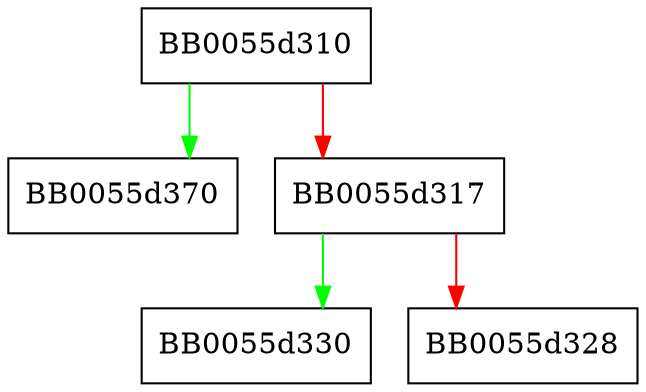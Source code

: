 digraph ossl_cmp_revrepcontent_get_CertId {
  node [shape="box"];
  graph [splines=ortho];
  BB0055d310 -> BB0055d370 [color="green"];
  BB0055d310 -> BB0055d317 [color="red"];
  BB0055d317 -> BB0055d330 [color="green"];
  BB0055d317 -> BB0055d328 [color="red"];
}